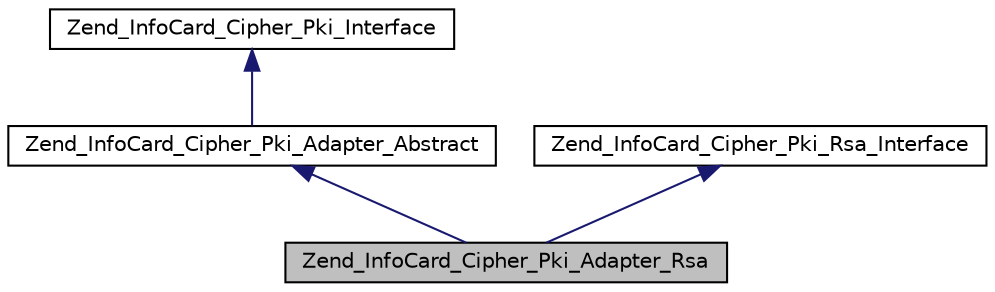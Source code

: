 digraph G
{
  edge [fontname="Helvetica",fontsize="10",labelfontname="Helvetica",labelfontsize="10"];
  node [fontname="Helvetica",fontsize="10",shape=record];
  Node1 [label="Zend_InfoCard_Cipher_Pki_Adapter_Rsa",height=0.2,width=0.4,color="black", fillcolor="grey75", style="filled" fontcolor="black"];
  Node2 -> Node1 [dir="back",color="midnightblue",fontsize="10",style="solid",fontname="Helvetica"];
  Node2 [label="Zend_InfoCard_Cipher_Pki_Adapter_Abstract",height=0.2,width=0.4,color="black", fillcolor="white", style="filled",URL="$class_zend___info_card___cipher___pki___adapter___abstract.html"];
  Node3 -> Node2 [dir="back",color="midnightblue",fontsize="10",style="solid",fontname="Helvetica"];
  Node3 [label="Zend_InfoCard_Cipher_Pki_Interface",height=0.2,width=0.4,color="black", fillcolor="white", style="filled",URL="$interface_zend___info_card___cipher___pki___interface.html"];
  Node4 -> Node1 [dir="back",color="midnightblue",fontsize="10",style="solid",fontname="Helvetica"];
  Node4 [label="Zend_InfoCard_Cipher_Pki_Rsa_Interface",height=0.2,width=0.4,color="black", fillcolor="white", style="filled",URL="$interface_zend___info_card___cipher___pki___rsa___interface.html"];
}

